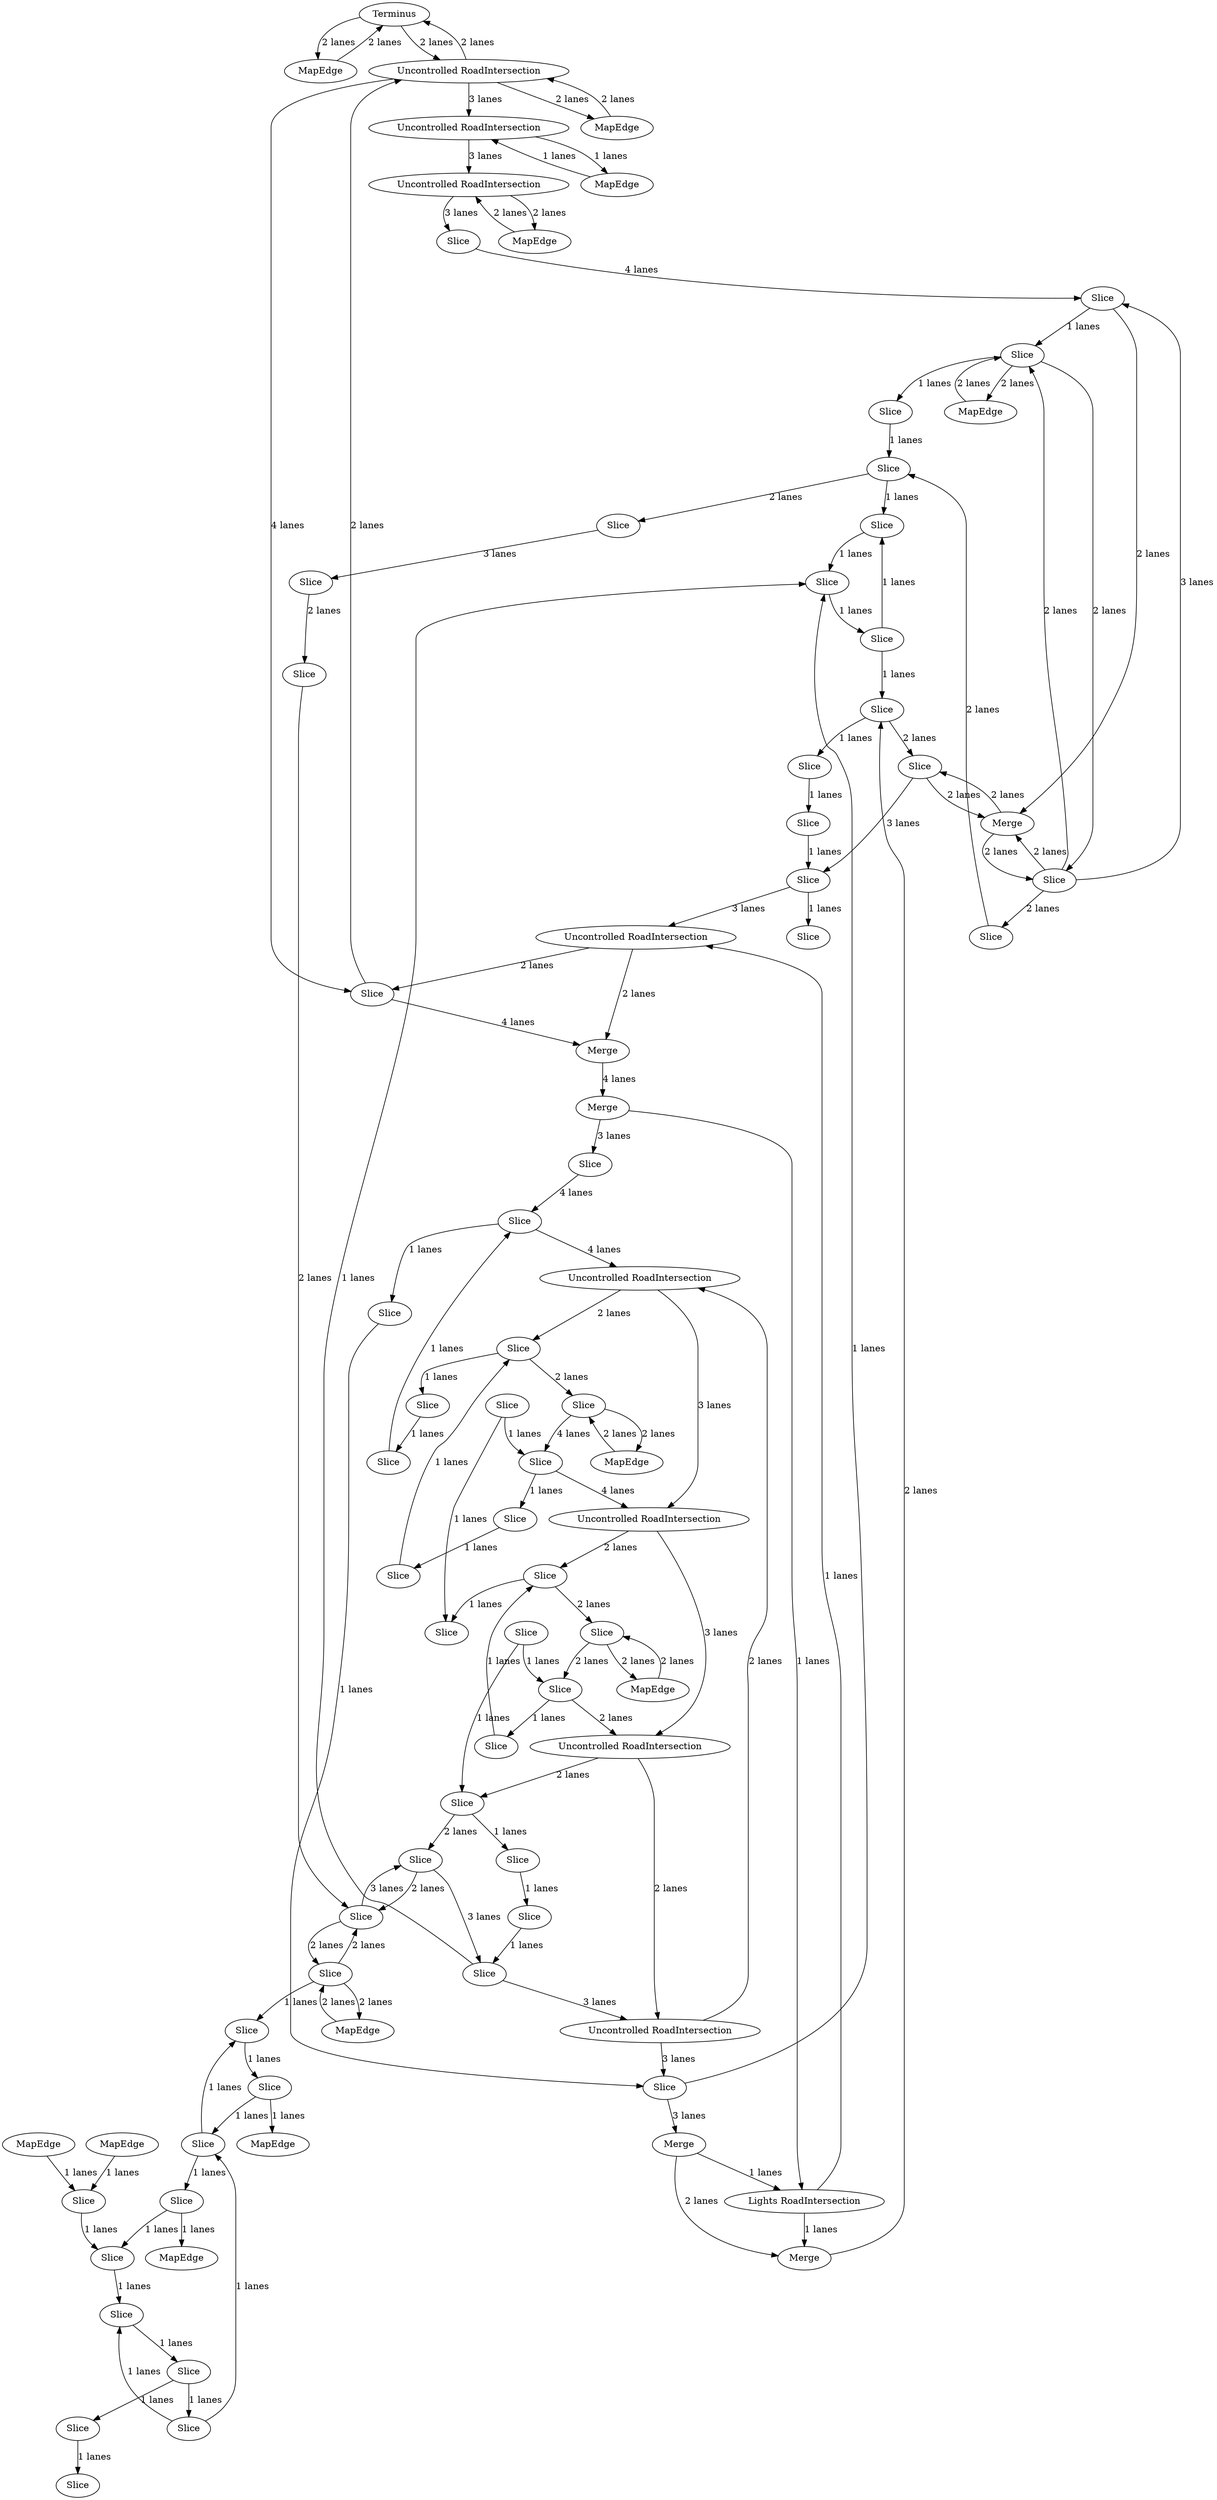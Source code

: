 digraph {
    0 [ label = "Terminus" ]
    1 [ label = "MapEdge" ]
    2 [ label = "MapEdge" ]
    3 [ label = "Uncontrolled RoadIntersection" ]
    4 [ label = "Slice" ]
    5 [ label = "MapEdge" ]
    6 [ label = "MapEdge" ]
    7 [ label = "Slice" ]
    8 [ label = "Slice" ]
    9 [ label = "MapEdge" ]
    10 [ label = "Slice" ]
    11 [ label = "Slice" ]
    12 [ label = "Slice" ]
    13 [ label = "Slice" ]
    14 [ label = "Slice" ]
    15 [ label = "MapEdge" ]
    16 [ label = "Slice" ]
    17 [ label = "MapEdge" ]
    18 [ label = "Slice" ]
    19 [ label = "Slice" ]
    20 [ label = "Uncontrolled RoadIntersection" ]
    21 [ label = "Uncontrolled RoadIntersection" ]
    22 [ label = "Slice" ]
    23 [ label = "Slice" ]
    24 [ label = "Uncontrolled RoadIntersection" ]
    25 [ label = "Slice" ]
    26 [ label = "Merge" ]
    27 [ label = "Uncontrolled RoadIntersection" ]
    28 [ label = "Uncontrolled RoadIntersection" ]
    29 [ label = "Merge" ]
    30 [ label = "Merge" ]
    31 [ label = "Lights RoadIntersection" ]
    32 [ label = "Slice" ]
    33 [ label = "Slice" ]
    34 [ label = "Slice" ]
    35 [ label = "Slice" ]
    36 [ label = "Slice" ]
    37 [ label = "Slice" ]
    38 [ label = "Slice" ]
    39 [ label = "Slice" ]
    40 [ label = "Slice" ]
    41 [ label = "Slice" ]
    42 [ label = "Slice" ]
    43 [ label = "Slice" ]
    44 [ label = "Slice" ]
    45 [ label = "Slice" ]
    46 [ label = "Slice" ]
    47 [ label = "Slice" ]
    48 [ label = "Uncontrolled RoadIntersection" ]
    49 [ label = "MapEdge" ]
    50 [ label = "Slice" ]
    51 [ label = "Slice" ]
    52 [ label = "Merge" ]
    53 [ label = "Slice" ]
    54 [ label = "Slice" ]
    55 [ label = "Slice" ]
    56 [ label = "Slice" ]
    57 [ label = "Slice" ]
    58 [ label = "Merge" ]
    59 [ label = "MapEdge" ]
    60 [ label = "Slice" ]
    61 [ label = "MapEdge" ]
    62 [ label = "Slice" ]
    63 [ label = "Slice" ]
    64 [ label = "Slice" ]
    65 [ label = "Slice" ]
    66 [ label = "Slice" ]
    67 [ label = "Slice" ]
    68 [ label = "Slice" ]
    69 [ label = "Slice" ]
    70 [ label = "Slice" ]
    71 [ label = "Slice" ]
    72 [ label = "Slice" ]
    73 [ label = "Slice" ]
    74 [ label = "Slice" ]
    75 [ label = "Slice" ]
    76 [ label = "Slice" ]
    77 [ label = "MapEdge" ]
    78 [ label = "Slice" ]
    79 [ label = "Slice" ]
    80 [ label = "Uncontrolled RoadIntersection" ]
    81 [ label = "MapEdge" ]
    82 [ label = "Slice" ]
    0 -> 1 [ label = "2 lanes" ]
    1 -> 0 [ label = "2 lanes" ]
    2 -> 3 [ label = "2 lanes" ]
    3 -> 2 [ label = "2 lanes" ]
    4 -> 45 [ label = "1 lanes" ]
    45 -> 14 [ label = "1 lanes" ]
    14 -> 5 [ label = "1 lanes" ]
    6 -> 16 [ label = "1 lanes" ]
    16 -> 13 [ label = "1 lanes" ]
    13 -> 11 [ label = "1 lanes" ]
    11 -> 8 [ label = "1 lanes" ]
    8 -> 7 [ label = "1 lanes" ]
    8 -> 10 [ label = "1 lanes" ]
    10 -> 44 [ label = "1 lanes" ]
    44 -> 12 [ label = "1 lanes" ]
    12 -> 9 [ label = "1 lanes" ]
    10 -> 11 [ label = "1 lanes" ]
    12 -> 13 [ label = "1 lanes" ]
    14 -> 44 [ label = "1 lanes" ]
    15 -> 16 [ label = "1 lanes" ]
    17 -> 18 [ label = "2 lanes" ]
    18 -> 17 [ label = "2 lanes" ]
    20 -> 21 [ label = "3 lanes" ]
    22 -> 40 [ label = "4 lanes" ]
    40 -> 21 [ label = "4 lanes" ]
    23 -> 71 [ label = "3 lanes" ]
    71 -> 24 [ label = "3 lanes" ]
    25 -> 26 [ label = "4 lanes" ]
    27 -> 25 [ label = "2 lanes" ]
    18 -> 36 [ label = "2 lanes" ]
    36 -> 28 [ label = "2 lanes" ]
    29 -> 33 [ label = "2 lanes" ]
    33 -> 19 [ label = "2 lanes" ]
    30 -> 31 [ label = "1 lanes" ]
    30 -> 29 [ label = "2 lanes" ]
    32 -> 33 [ label = "1 lanes" ]
    33 -> 34 [ label = "1 lanes" ]
    35 -> 36 [ label = "1 lanes" ]
    37 -> 51 [ label = "1 lanes" ]
    51 -> 38 [ label = "1 lanes" ]
    39 -> 40 [ label = "1 lanes" ]
    40 -> 41 [ label = "1 lanes" ]
    42 -> 43 [ label = "1 lanes" ]
    44 -> 45 [ label = "1 lanes" ]
    46 -> 32 [ label = "1 lanes" ]
    32 -> 47 [ label = "1 lanes" ]
    21 -> 28 [ label = "3 lanes" ]
    66 -> 46 [ label = "1 lanes" ]
    48 -> 49 [ label = "2 lanes" ]
    49 -> 48 [ label = "2 lanes" ]
    75 -> 82 [ label = "3 lanes" ]
    50 -> 51 [ label = "4 lanes" ]
    51 -> 20 [ label = "4 lanes" ]
    52 -> 31 [ label = "1 lanes" ]
    31 -> 29 [ label = "1 lanes" ]
    53 -> 54 [ label = "1 lanes" ]
    48 -> 80 [ label = "3 lanes" ]
    55 -> 56 [ label = "2 lanes" ]
    3 -> 57 [ label = "3 lanes" ]
    0 -> 48 [ label = "2 lanes" ]
    80 -> 3 [ label = "3 lanes" ]
    48 -> 0 [ label = "2 lanes" ]
    54 -> 79 [ label = "1 lanes" ]
    79 -> 47 [ label = "1 lanes" ]
    47 -> 46 [ label = "1 lanes" ]
    58 -> 75 [ label = "2 lanes" ]
    75 -> 58 [ label = "2 lanes" ]
    75 -> 53 [ label = "2 lanes" ]
    53 -> 75 [ label = "2 lanes" ]
    53 -> 59 [ label = "2 lanes" ]
    59 -> 53 [ label = "2 lanes" ]
    26 -> 52 [ label = "4 lanes" ]
    57 -> 82 [ label = "4 lanes" ]
    19 -> 72 [ label = "3 lanes" ]
    72 -> 27 [ label = "3 lanes" ]
    7 -> 60 [ label = "1 lanes" ]
    20 -> 69 [ label = "2 lanes" ]
    69 -> 22 [ label = "2 lanes" ]
    22 -> 61 [ label = "2 lanes" ]
    61 -> 22 [ label = "2 lanes" ]
    24 -> 20 [ label = "2 lanes" ]
    24 -> 66 [ label = "3 lanes" ]
    66 -> 30 [ label = "3 lanes" ]
    21 -> 63 [ label = "2 lanes" ]
    63 -> 18 [ label = "2 lanes" ]
    28 -> 42 [ label = "2 lanes" ]
    42 -> 23 [ label = "2 lanes" ]
    31 -> 27 [ label = "1 lanes" ]
    28 -> 24 [ label = "2 lanes" ]
    36 -> 62 [ label = "1 lanes" ]
    62 -> 63 [ label = "1 lanes" ]
    63 -> 64 [ label = "1 lanes" ]
    41 -> 65 [ label = "1 lanes" ]
    43 -> 67 [ label = "1 lanes" ]
    34 -> 68 [ label = "1 lanes" ]
    38 -> 66 [ label = "1 lanes" ]
    65 -> 69 [ label = "1 lanes" ]
    69 -> 70 [ label = "1 lanes" ]
    67 -> 71 [ label = "1 lanes" ]
    71 -> 46 [ label = "1 lanes" ]
    68 -> 72 [ label = "1 lanes" ]
    72 -> 73 [ label = "1 lanes" ]
    56 -> 74 [ label = "2 lanes" ]
    75 -> 76 [ label = "2 lanes" ]
    77 -> 4 [ label = "2 lanes" ]
    4 -> 77 [ label = "2 lanes" ]
    4 -> 74 [ label = "2 lanes" ]
    74 -> 4 [ label = "2 lanes" ]
    74 -> 23 [ label = "3 lanes" ]
    23 -> 74 [ label = "2 lanes" ]
    52 -> 50 [ label = "3 lanes" ]
    27 -> 26 [ label = "2 lanes" ]
    25 -> 48 [ label = "2 lanes" ]
    48 -> 25 [ label = "4 lanes" ]
    82 -> 58 [ label = "2 lanes" ]
    19 -> 58 [ label = "2 lanes" ]
    58 -> 19 [ label = "2 lanes" ]
    78 -> 55 [ label = "3 lanes" ]
    76 -> 79 [ label = "2 lanes" ]
    79 -> 78 [ label = "2 lanes" ]
    80 -> 81 [ label = "1 lanes" ]
    81 -> 80 [ label = "1 lanes" ]
    35 -> 42 [ label = "1 lanes" ]
    39 -> 64 [ label = "1 lanes" ]
    70 -> 37 [ label = "1 lanes" ]
    82 -> 53 [ label = "1 lanes" ]
}
